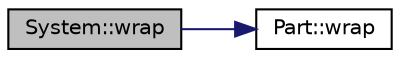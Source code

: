 digraph "System::wrap"
{
 // LATEX_PDF_SIZE
  edge [fontname="Helvetica",fontsize="10",labelfontname="Helvetica",labelfontsize="10"];
  node [fontname="Helvetica",fontsize="10",shape=record];
  rankdir="LR";
  Node1 [label="System::wrap",height=0.2,width=0.4,color="black", fillcolor="grey75", style="filled", fontcolor="black",tooltip=" "];
  Node1 -> Node2 [color="midnightblue",fontsize="10",style="solid",fontname="Helvetica"];
  Node2 [label="Part::wrap",height=0.2,width=0.4,color="black", fillcolor="white", style="filled",URL="$db/d16/class_part.html#af21b38db82a76c34fd5f4e8fff07203e",tooltip=" "];
}
